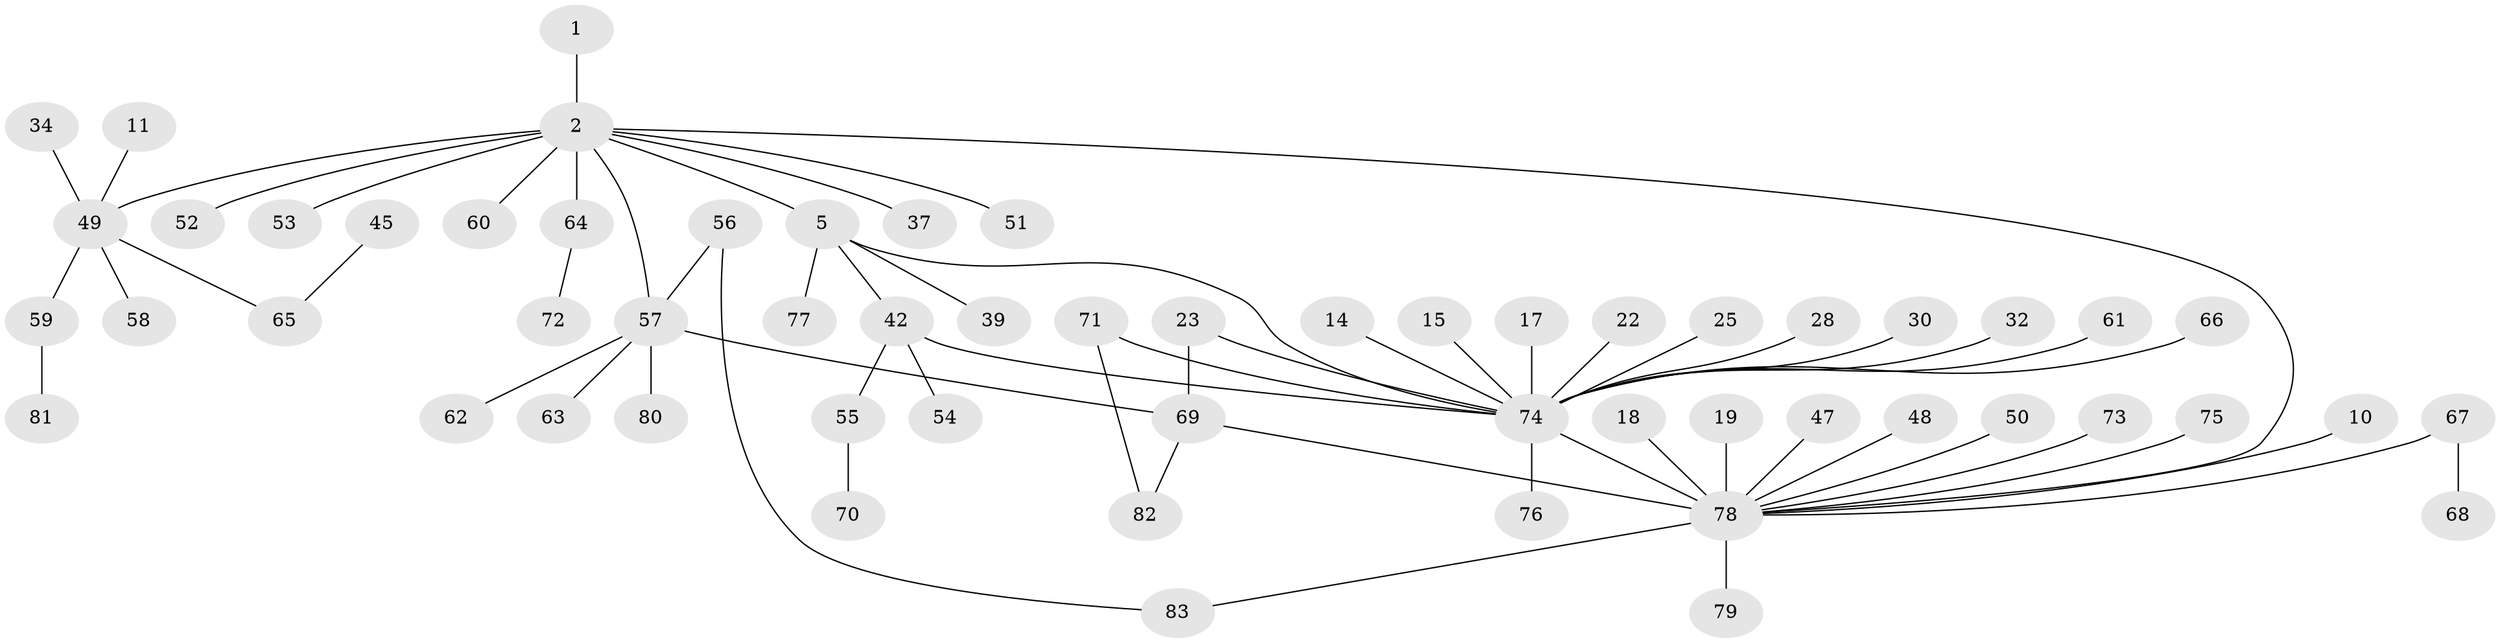 // original degree distribution, {1: 0.5783132530120482, 12: 0.012048192771084338, 4: 0.060240963855421686, 16: 0.012048192771084338, 18: 0.012048192771084338, 7: 0.012048192771084338, 5: 0.03614457831325301, 2: 0.1566265060240964, 3: 0.12048192771084337}
// Generated by graph-tools (version 1.1) at 2025/51/03/04/25 21:51:17]
// undirected, 58 vertices, 63 edges
graph export_dot {
graph [start="1"]
  node [color=gray90,style=filled];
  1;
  2;
  5 [super="+3"];
  10;
  11;
  14;
  15;
  17 [super="+16"];
  18;
  19;
  22;
  23 [super="+13"];
  25;
  28;
  30;
  32;
  34;
  37;
  39;
  42 [super="+24"];
  45;
  47;
  48;
  49 [super="+8"];
  50;
  51;
  52;
  53;
  54;
  55;
  56 [super="+43+46"];
  57 [super="+31+33+36"];
  58;
  59;
  60;
  61;
  62;
  63;
  64 [super="+38"];
  65 [super="+9+35+44"];
  66;
  67;
  68;
  69 [super="+40"];
  70;
  71;
  72;
  73;
  74 [super="+20+6"];
  75;
  76;
  77;
  78 [super="+21+41+26"];
  79;
  80;
  81;
  82;
  83;
  1 -- 2;
  2 -- 37;
  2 -- 49 [weight=2];
  2 -- 51;
  2 -- 52;
  2 -- 53;
  2 -- 60;
  2 -- 5;
  2 -- 64;
  2 -- 57;
  2 -- 78;
  5 -- 39;
  5 -- 42;
  5 -- 77 [weight=2];
  5 -- 74;
  10 -- 78;
  11 -- 49;
  14 -- 74;
  15 -- 74;
  17 -- 74;
  18 -- 78;
  19 -- 78;
  22 -- 74;
  23 -- 69;
  23 -- 74;
  25 -- 74;
  28 -- 74;
  30 -- 74;
  32 -- 74;
  34 -- 49;
  42 -- 54;
  42 -- 55;
  42 -- 74 [weight=2];
  45 -- 65;
  47 -- 78;
  48 -- 78;
  49 -- 58;
  49 -- 59;
  49 -- 65;
  50 -- 78;
  55 -- 70;
  56 -- 83;
  56 -- 57;
  57 -- 69;
  57 -- 80;
  57 -- 62;
  57 -- 63;
  59 -- 81;
  61 -- 74;
  64 -- 72;
  66 -- 74;
  67 -- 68;
  67 -- 78;
  69 -- 82;
  69 -- 78 [weight=2];
  71 -- 82;
  71 -- 74;
  73 -- 78;
  74 -- 76;
  74 -- 78 [weight=4];
  75 -- 78;
  78 -- 79;
  78 -- 83;
}
